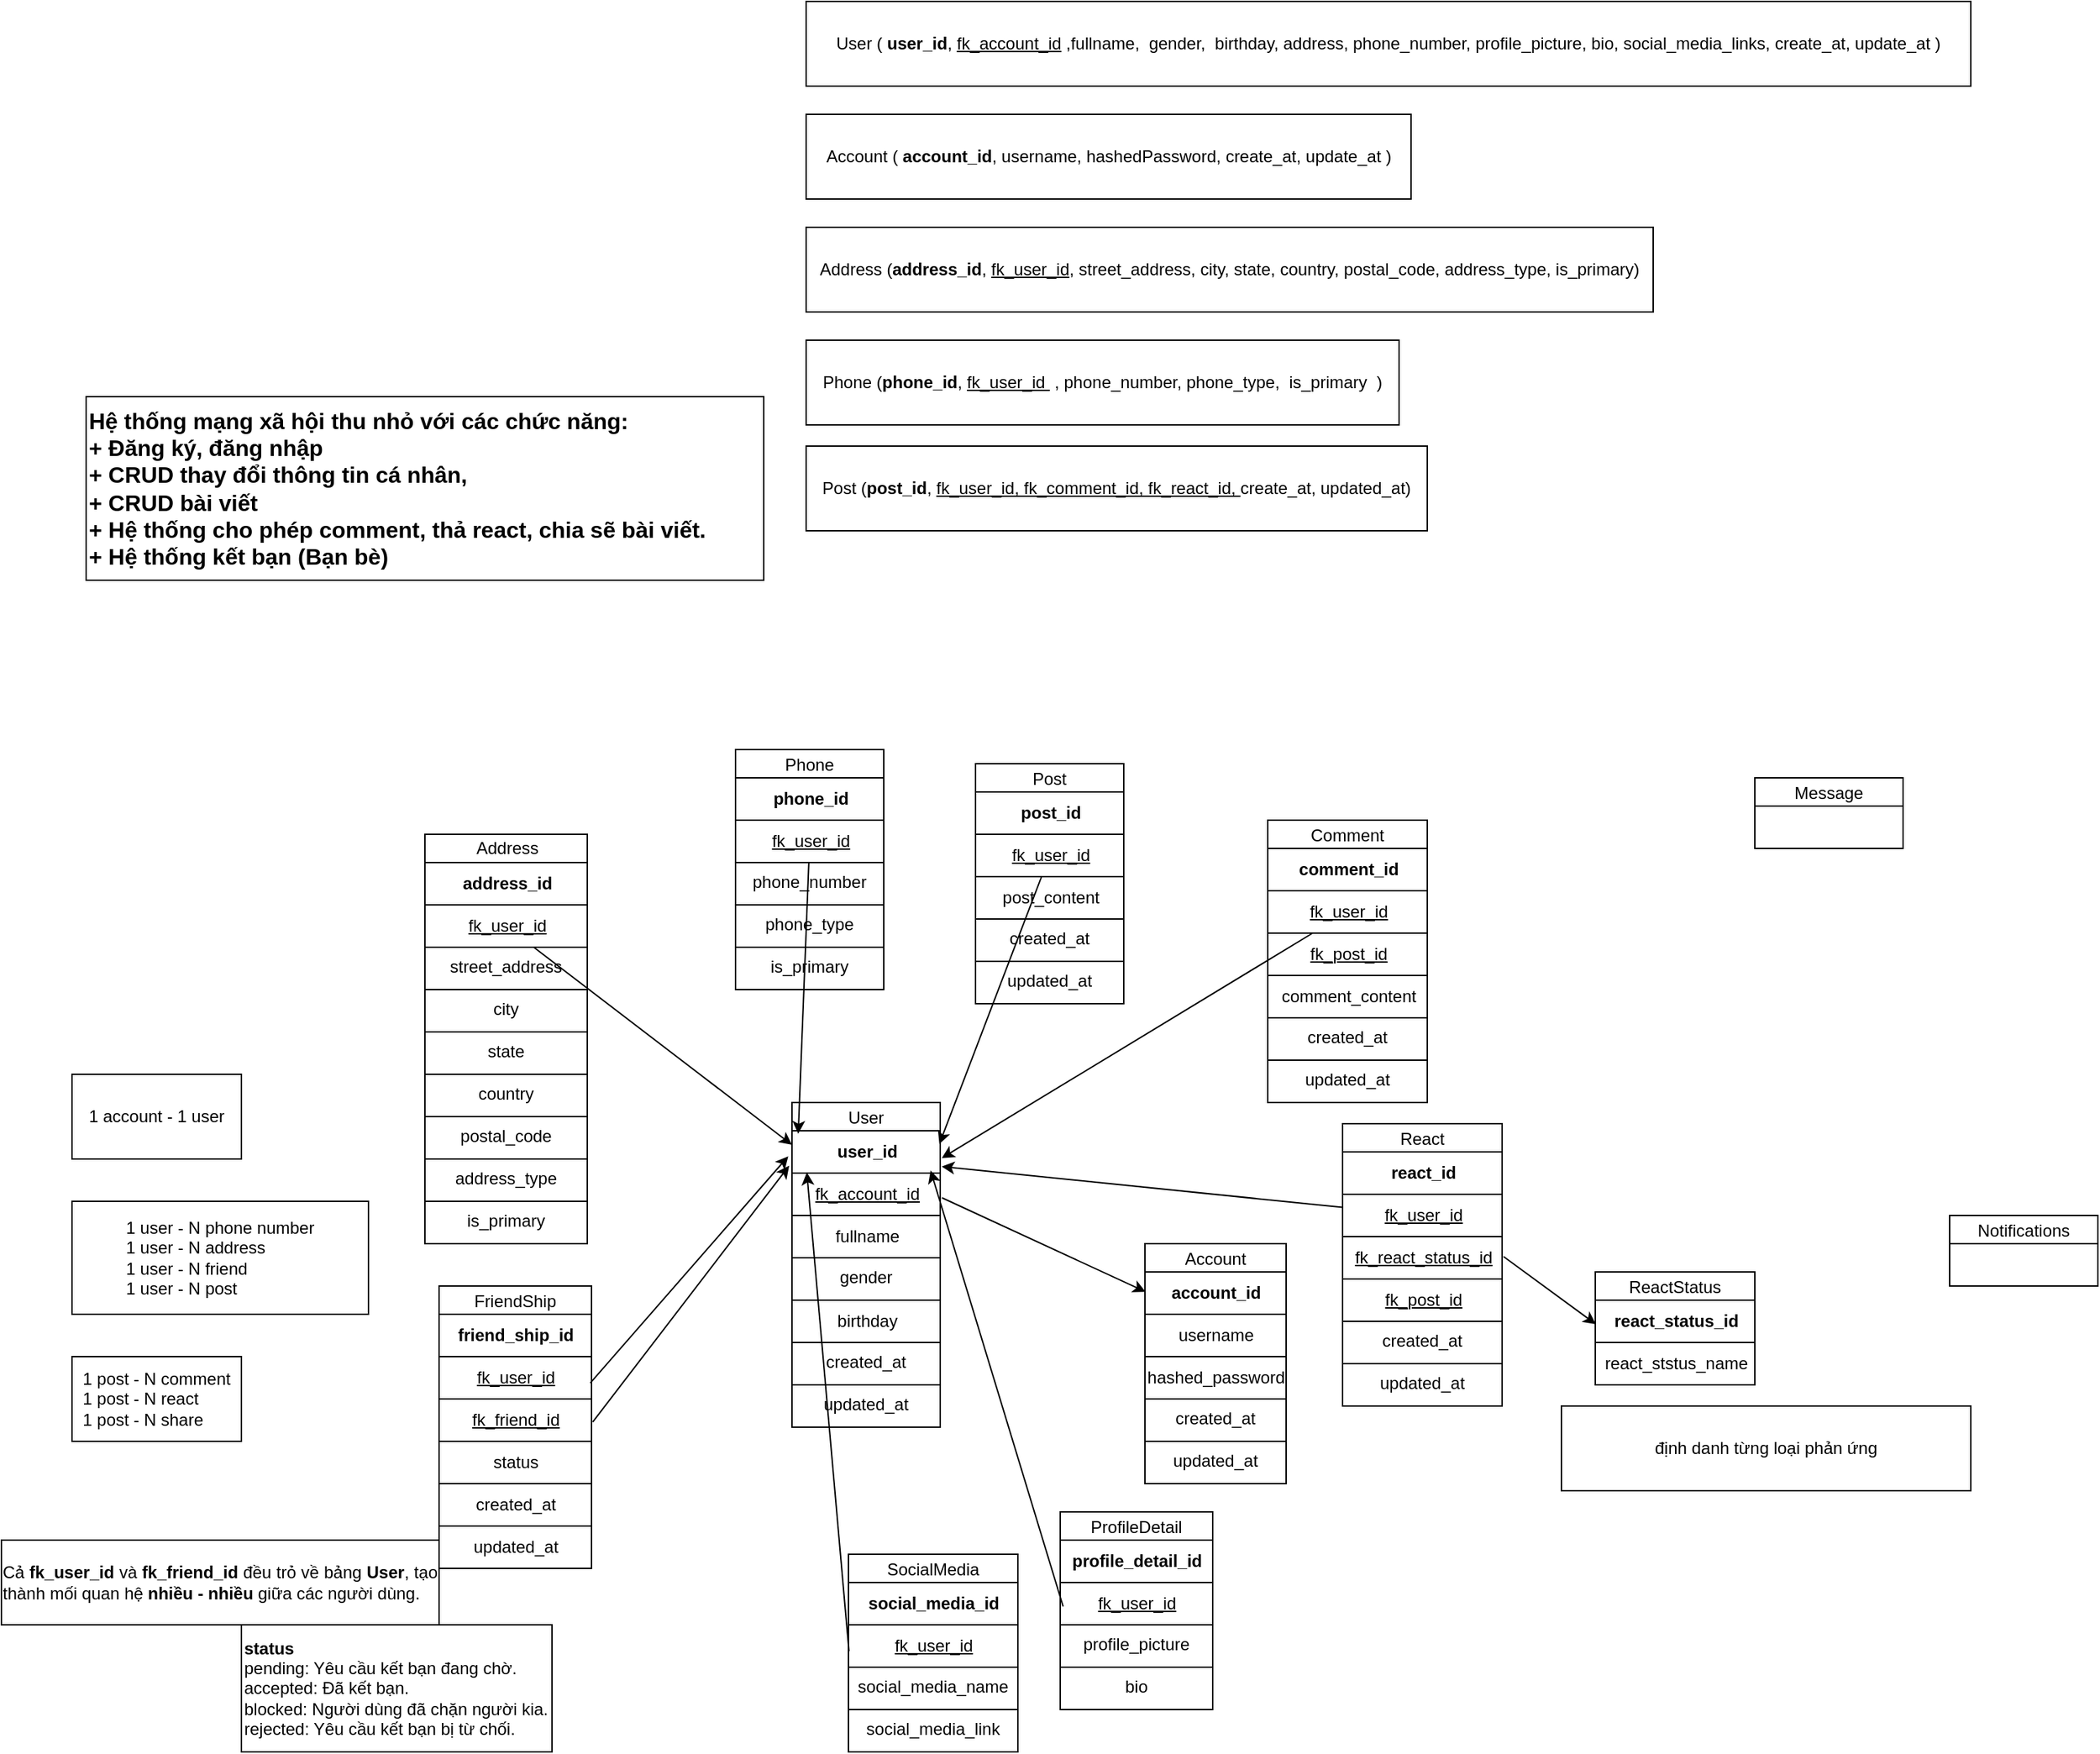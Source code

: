 <mxfile version="24.7.8">
  <diagram name="Page-1" id="yifPhLWBAPtRgm-AeL5V">
    <mxGraphModel dx="2428" dy="1886" grid="1" gridSize="10" guides="1" tooltips="1" connect="1" arrows="1" fold="1" page="1" pageScale="1" pageWidth="850" pageHeight="1100" math="0" shadow="0">
      <root>
        <mxCell id="0" />
        <mxCell id="1" parent="0" />
        <mxCell id="VqA5leZGs7lyy3fMrS6U-2" value="User" style="swimlane;fontStyle=0;childLayout=stackLayout;horizontal=1;startSize=20;fillColor=#ffffff;horizontalStack=0;resizeParent=1;resizeParentMax=0;resizeLast=0;collapsible=0;marginBottom=0;swimlaneFillColor=#ffffff;strokeColor=default;" vertex="1" parent="1">
          <mxGeometry x="-290" y="-40" width="105" height="230" as="geometry" />
        </mxCell>
        <mxCell id="VqA5leZGs7lyy3fMrS6U-25" value="user_id" style="text;html=1;align=center;verticalAlign=middle;resizable=0;points=[];autosize=1;strokeColor=default;fillColor=none;dashed=1;fontStyle=1" vertex="1" parent="VqA5leZGs7lyy3fMrS6U-2">
          <mxGeometry y="20" width="105" height="30" as="geometry" />
        </mxCell>
        <mxCell id="VqA5leZGs7lyy3fMrS6U-26" value="fk_account_id" style="text;html=1;align=center;verticalAlign=middle;resizable=0;points=[];autosize=1;strokeColor=default;fillColor=none;fontStyle=4" vertex="1" parent="VqA5leZGs7lyy3fMrS6U-2">
          <mxGeometry y="50" width="105" height="30" as="geometry" />
        </mxCell>
        <mxCell id="VqA5leZGs7lyy3fMrS6U-13" value="fullname" style="text;html=1;align=center;verticalAlign=middle;resizable=0;points=[];autosize=1;strokeColor=default;fillColor=none;" vertex="1" parent="VqA5leZGs7lyy3fMrS6U-2">
          <mxGeometry y="80" width="105" height="30" as="geometry" />
        </mxCell>
        <mxCell id="VqA5leZGs7lyy3fMrS6U-27" value="gender" style="text;whiteSpace=wrap;html=1;align=center;strokeColor=default;" vertex="1" parent="VqA5leZGs7lyy3fMrS6U-2">
          <mxGeometry y="110" width="105" height="30" as="geometry" />
        </mxCell>
        <mxCell id="VqA5leZGs7lyy3fMrS6U-14" value="birthday" style="text;html=1;align=center;verticalAlign=middle;resizable=0;points=[];autosize=1;strokeColor=default;fillColor=none;" vertex="1" parent="VqA5leZGs7lyy3fMrS6U-2">
          <mxGeometry y="140" width="105" height="30" as="geometry" />
        </mxCell>
        <mxCell id="VqA5leZGs7lyy3fMrS6U-30" value="created_at" style="text;whiteSpace=wrap;html=1;align=center;strokeColor=default;" vertex="1" parent="VqA5leZGs7lyy3fMrS6U-2">
          <mxGeometry y="170" width="105" height="30" as="geometry" />
        </mxCell>
        <mxCell id="VqA5leZGs7lyy3fMrS6U-31" value="updated_at" style="text;whiteSpace=wrap;html=1;align=center;strokeColor=default;" vertex="1" parent="VqA5leZGs7lyy3fMrS6U-2">
          <mxGeometry y="200" width="105" height="30" as="geometry" />
        </mxCell>
        <mxCell id="VqA5leZGs7lyy3fMrS6U-3" value="Account" style="swimlane;fontStyle=0;childLayout=stackLayout;horizontal=1;startSize=20;fillColor=#ffffff;horizontalStack=0;resizeParent=1;resizeParentMax=0;resizeLast=0;collapsible=0;marginBottom=0;swimlaneFillColor=#ffffff;strokeColor=default;" vertex="1" parent="1">
          <mxGeometry x="-40" y="60" width="100" height="170" as="geometry" />
        </mxCell>
        <mxCell id="VqA5leZGs7lyy3fMrS6U-4" value="account_id" style="text;html=1;align=center;verticalAlign=middle;resizable=0;points=[];autosize=1;strokeColor=default;fillColor=none;fontStyle=1" vertex="1" parent="VqA5leZGs7lyy3fMrS6U-3">
          <mxGeometry y="20" width="100" height="30" as="geometry" />
        </mxCell>
        <mxCell id="VqA5leZGs7lyy3fMrS6U-6" value="username" style="text;html=1;align=center;verticalAlign=middle;resizable=0;points=[];autosize=1;strokeColor=default;fillColor=none;" vertex="1" parent="VqA5leZGs7lyy3fMrS6U-3">
          <mxGeometry y="50" width="100" height="30" as="geometry" />
        </mxCell>
        <mxCell id="VqA5leZGs7lyy3fMrS6U-8" value="hashed_password" style="text;html=1;align=center;verticalAlign=middle;resizable=0;points=[];autosize=1;strokeColor=default;fillColor=none;" vertex="1" parent="VqA5leZGs7lyy3fMrS6U-3">
          <mxGeometry y="80" width="100" height="30" as="geometry" />
        </mxCell>
        <mxCell id="VqA5leZGs7lyy3fMrS6U-34" value="created_at" style="text;whiteSpace=wrap;html=1;align=center;strokeColor=default;" vertex="1" parent="VqA5leZGs7lyy3fMrS6U-3">
          <mxGeometry y="110" width="100" height="30" as="geometry" />
        </mxCell>
        <mxCell id="VqA5leZGs7lyy3fMrS6U-35" value="updated_at" style="text;whiteSpace=wrap;html=1;align=center;strokeColor=default;" vertex="1" parent="VqA5leZGs7lyy3fMrS6U-3">
          <mxGeometry y="140" width="100" height="30" as="geometry" />
        </mxCell>
        <mxCell id="VqA5leZGs7lyy3fMrS6U-17" value="Phone" style="swimlane;fontStyle=0;childLayout=stackLayout;horizontal=1;startSize=20;fillColor=#ffffff;horizontalStack=0;resizeParent=1;resizeParentMax=0;resizeLast=0;collapsible=0;marginBottom=0;swimlaneFillColor=#ffffff;strokeColor=default;" vertex="1" parent="1">
          <mxGeometry x="-330" y="-290" width="105" height="170" as="geometry" />
        </mxCell>
        <mxCell id="VqA5leZGs7lyy3fMrS6U-18" value="phone_id" style="text;html=1;align=center;verticalAlign=middle;resizable=0;points=[];autosize=1;strokeColor=default;fillColor=none;fontStyle=1" vertex="1" parent="VqA5leZGs7lyy3fMrS6U-17">
          <mxGeometry y="20" width="105" height="30" as="geometry" />
        </mxCell>
        <mxCell id="VqA5leZGs7lyy3fMrS6U-19" value="fk_user_id" style="text;html=1;align=center;verticalAlign=middle;resizable=0;points=[];autosize=1;strokeColor=default;fillColor=none;fontStyle=4" vertex="1" parent="VqA5leZGs7lyy3fMrS6U-17">
          <mxGeometry y="50" width="105" height="30" as="geometry" />
        </mxCell>
        <mxCell id="VqA5leZGs7lyy3fMrS6U-44" value="phone_number" style="text;whiteSpace=wrap;html=1;align=center;strokeColor=default;" vertex="1" parent="VqA5leZGs7lyy3fMrS6U-17">
          <mxGeometry y="80" width="105" height="30" as="geometry" />
        </mxCell>
        <mxCell id="VqA5leZGs7lyy3fMrS6U-45" value="phone_type" style="text;whiteSpace=wrap;html=1;align=center;strokeColor=default;" vertex="1" parent="VqA5leZGs7lyy3fMrS6U-17">
          <mxGeometry y="110" width="105" height="30" as="geometry" />
        </mxCell>
        <mxCell id="VqA5leZGs7lyy3fMrS6U-46" value="is_primary" style="text;whiteSpace=wrap;html=1;align=center;strokeColor=default;" vertex="1" parent="VqA5leZGs7lyy3fMrS6U-17">
          <mxGeometry y="140" width="105" height="30" as="geometry" />
        </mxCell>
        <mxCell id="VqA5leZGs7lyy3fMrS6U-21" value="Address" style="swimlane;fontStyle=0;childLayout=stackLayout;horizontal=1;startSize=20;fillColor=#ffffff;horizontalStack=0;resizeParent=1;resizeParentMax=0;resizeLast=0;collapsible=0;marginBottom=0;swimlaneFillColor=#ffffff;strokeColor=default;labelBackgroundColor=none;labelBorderColor=none;html=1;gradientColor=none;" vertex="1" parent="1">
          <mxGeometry x="-550" y="-230" width="115" height="290" as="geometry" />
        </mxCell>
        <mxCell id="VqA5leZGs7lyy3fMrS6U-37" value="address_id" style="text;html=1;align=center;verticalAlign=middle;resizable=0;points=[];autosize=1;strokeColor=default;fillColor=none;fontStyle=1" vertex="1" parent="VqA5leZGs7lyy3fMrS6U-21">
          <mxGeometry y="20" width="115" height="30" as="geometry" />
        </mxCell>
        <mxCell id="VqA5leZGs7lyy3fMrS6U-39" value="fk_user_id" style="text;html=1;align=center;verticalAlign=middle;resizable=0;points=[];autosize=1;strokeColor=default;fillColor=none;fontStyle=4" vertex="1" parent="VqA5leZGs7lyy3fMrS6U-21">
          <mxGeometry y="50" width="115" height="30" as="geometry" />
        </mxCell>
        <mxCell id="VqA5leZGs7lyy3fMrS6U-47" value="street_address" style="text;whiteSpace=wrap;html=1;align=center;strokeColor=default;" vertex="1" parent="VqA5leZGs7lyy3fMrS6U-21">
          <mxGeometry y="80" width="115" height="30" as="geometry" />
        </mxCell>
        <mxCell id="VqA5leZGs7lyy3fMrS6U-48" value="city" style="text;whiteSpace=wrap;html=1;align=center;strokeColor=default;" vertex="1" parent="VqA5leZGs7lyy3fMrS6U-21">
          <mxGeometry y="110" width="115" height="30" as="geometry" />
        </mxCell>
        <mxCell id="VqA5leZGs7lyy3fMrS6U-49" value="state" style="text;whiteSpace=wrap;html=1;align=center;strokeColor=default;" vertex="1" parent="VqA5leZGs7lyy3fMrS6U-21">
          <mxGeometry y="140" width="115" height="30" as="geometry" />
        </mxCell>
        <mxCell id="VqA5leZGs7lyy3fMrS6U-51" value="country" style="text;whiteSpace=wrap;html=1;align=center;strokeColor=default;" vertex="1" parent="VqA5leZGs7lyy3fMrS6U-21">
          <mxGeometry y="170" width="115" height="30" as="geometry" />
        </mxCell>
        <mxCell id="VqA5leZGs7lyy3fMrS6U-50" value="postal_code" style="text;whiteSpace=wrap;html=1;align=center;strokeColor=default;" vertex="1" parent="VqA5leZGs7lyy3fMrS6U-21">
          <mxGeometry y="200" width="115" height="30" as="geometry" />
        </mxCell>
        <mxCell id="VqA5leZGs7lyy3fMrS6U-52" value="address_type" style="text;whiteSpace=wrap;html=1;align=center;strokeColor=default;" vertex="1" parent="VqA5leZGs7lyy3fMrS6U-21">
          <mxGeometry y="230" width="115" height="30" as="geometry" />
        </mxCell>
        <mxCell id="VqA5leZGs7lyy3fMrS6U-53" value="is_primary" style="text;whiteSpace=wrap;html=1;align=center;strokeColor=default;" vertex="1" parent="VqA5leZGs7lyy3fMrS6U-21">
          <mxGeometry y="260" width="115" height="30" as="geometry" />
        </mxCell>
        <mxCell id="VqA5leZGs7lyy3fMrS6U-33" style="rounded=0;orthogonalLoop=1;jettySize=auto;html=1;strokeColor=default;exitX=1.012;exitY=0.583;exitDx=0;exitDy=0;exitPerimeter=0;entryX=0.005;entryY=0.47;entryDx=0;entryDy=0;entryPerimeter=0;" edge="1" parent="1" source="VqA5leZGs7lyy3fMrS6U-26" target="VqA5leZGs7lyy3fMrS6U-4">
          <mxGeometry relative="1" as="geometry" />
        </mxCell>
        <mxCell id="VqA5leZGs7lyy3fMrS6U-43" style="rounded=0;orthogonalLoop=1;jettySize=auto;html=1;strokeColor=default;entryX=0.042;entryY=0.07;entryDx=0;entryDy=0;entryPerimeter=0;" edge="1" parent="1" source="VqA5leZGs7lyy3fMrS6U-19" target="VqA5leZGs7lyy3fMrS6U-25">
          <mxGeometry relative="1" as="geometry" />
        </mxCell>
        <mxCell id="VqA5leZGs7lyy3fMrS6U-54" style="rounded=0;orthogonalLoop=1;jettySize=auto;html=1;strokeColor=default;entryX=0;entryY=0.333;entryDx=0;entryDy=0;entryPerimeter=0;" edge="1" parent="1" source="VqA5leZGs7lyy3fMrS6U-39" target="VqA5leZGs7lyy3fMrS6U-25">
          <mxGeometry relative="1" as="geometry" />
        </mxCell>
        <mxCell id="VqA5leZGs7lyy3fMrS6U-56" value="Post" style="swimlane;fontStyle=0;childLayout=stackLayout;horizontal=1;startSize=20;fillColor=#ffffff;horizontalStack=0;resizeParent=1;resizeParentMax=0;resizeLast=0;collapsible=0;marginBottom=0;swimlaneFillColor=#ffffff;strokeColor=default;" vertex="1" parent="1">
          <mxGeometry x="-160" y="-280" width="105" height="170" as="geometry" />
        </mxCell>
        <mxCell id="VqA5leZGs7lyy3fMrS6U-57" value="post_id" style="text;html=1;align=center;verticalAlign=middle;resizable=0;points=[];autosize=1;strokeColor=default;fillColor=none;fontStyle=1" vertex="1" parent="VqA5leZGs7lyy3fMrS6U-56">
          <mxGeometry y="20" width="105" height="30" as="geometry" />
        </mxCell>
        <mxCell id="VqA5leZGs7lyy3fMrS6U-58" value="fk_user_id" style="text;html=1;align=center;verticalAlign=middle;resizable=0;points=[];autosize=1;strokeColor=default;fillColor=none;fontStyle=4" vertex="1" parent="VqA5leZGs7lyy3fMrS6U-56">
          <mxGeometry y="50" width="105" height="30" as="geometry" />
        </mxCell>
        <mxCell id="VqA5leZGs7lyy3fMrS6U-157" value="post_content" style="text;html=1;align=center;verticalAlign=middle;resizable=0;points=[];autosize=1;strokeColor=default;fillColor=none;" vertex="1" parent="VqA5leZGs7lyy3fMrS6U-56">
          <mxGeometry y="80" width="105" height="30" as="geometry" />
        </mxCell>
        <mxCell id="VqA5leZGs7lyy3fMrS6U-88" value="created_at" style="text;whiteSpace=wrap;html=1;align=center;strokeColor=default;" vertex="1" parent="VqA5leZGs7lyy3fMrS6U-56">
          <mxGeometry y="110" width="105" height="30" as="geometry" />
        </mxCell>
        <mxCell id="VqA5leZGs7lyy3fMrS6U-89" value="updated_at" style="text;whiteSpace=wrap;html=1;align=center;strokeColor=default;" vertex="1" parent="VqA5leZGs7lyy3fMrS6U-56">
          <mxGeometry y="140" width="105" height="30" as="geometry" />
        </mxCell>
        <mxCell id="VqA5leZGs7lyy3fMrS6U-64" value="Comment" style="swimlane;fontStyle=0;childLayout=stackLayout;horizontal=1;startSize=20;fillColor=#ffffff;horizontalStack=0;resizeParent=1;resizeParentMax=0;resizeLast=0;collapsible=0;marginBottom=0;swimlaneFillColor=#ffffff;strokeColor=default;" vertex="1" parent="1">
          <mxGeometry x="47" y="-240" width="113" height="200" as="geometry" />
        </mxCell>
        <mxCell id="VqA5leZGs7lyy3fMrS6U-65" value="comment_id" style="text;html=1;align=center;verticalAlign=middle;resizable=0;points=[];autosize=1;strokeColor=default;fillColor=none;fontStyle=1" vertex="1" parent="VqA5leZGs7lyy3fMrS6U-64">
          <mxGeometry y="20" width="113" height="30" as="geometry" />
        </mxCell>
        <mxCell id="VqA5leZGs7lyy3fMrS6U-66" value="fk_user_id" style="text;html=1;align=center;verticalAlign=middle;resizable=0;points=[];autosize=1;strokeColor=default;fillColor=none;fontStyle=4" vertex="1" parent="VqA5leZGs7lyy3fMrS6U-64">
          <mxGeometry y="50" width="113" height="30" as="geometry" />
        </mxCell>
        <mxCell id="VqA5leZGs7lyy3fMrS6U-160" value="fk_post_id" style="text;html=1;align=center;verticalAlign=middle;resizable=0;points=[];autosize=1;strokeColor=default;fillColor=none;fontStyle=4" vertex="1" parent="VqA5leZGs7lyy3fMrS6U-64">
          <mxGeometry y="80" width="113" height="30" as="geometry" />
        </mxCell>
        <mxCell id="VqA5leZGs7lyy3fMrS6U-106" value="comment_content" style="text;html=1;align=center;verticalAlign=middle;resizable=0;points=[];autosize=1;strokeColor=default;fillColor=none;" vertex="1" parent="VqA5leZGs7lyy3fMrS6U-64">
          <mxGeometry y="110" width="113" height="30" as="geometry" />
        </mxCell>
        <mxCell id="VqA5leZGs7lyy3fMrS6U-110" value="created_at" style="text;whiteSpace=wrap;html=1;align=center;strokeColor=default;" vertex="1" parent="VqA5leZGs7lyy3fMrS6U-64">
          <mxGeometry y="140" width="113" height="30" as="geometry" />
        </mxCell>
        <mxCell id="VqA5leZGs7lyy3fMrS6U-111" value="updated_at" style="text;whiteSpace=wrap;html=1;align=center;strokeColor=default;" vertex="1" parent="VqA5leZGs7lyy3fMrS6U-64">
          <mxGeometry y="170" width="113" height="30" as="geometry" />
        </mxCell>
        <mxCell id="VqA5leZGs7lyy3fMrS6U-70" value="FriendShip" style="swimlane;fontStyle=0;childLayout=stackLayout;horizontal=1;startSize=20;fillColor=#ffffff;horizontalStack=0;resizeParent=1;resizeParentMax=0;resizeLast=0;collapsible=0;marginBottom=0;swimlaneFillColor=#ffffff;strokeColor=default;" vertex="1" parent="1">
          <mxGeometry x="-540" y="90" width="108" height="200" as="geometry" />
        </mxCell>
        <mxCell id="VqA5leZGs7lyy3fMrS6U-120" value="&lt;b&gt;friend_ship_id&lt;/b&gt;" style="text;html=1;align=center;verticalAlign=middle;resizable=0;points=[];autosize=1;strokeColor=default;fillColor=none;" vertex="1" parent="VqA5leZGs7lyy3fMrS6U-70">
          <mxGeometry y="20" width="108" height="30" as="geometry" />
        </mxCell>
        <mxCell id="VqA5leZGs7lyy3fMrS6U-121" value="&lt;u&gt;fk_user_id&lt;/u&gt;" style="text;html=1;align=center;verticalAlign=middle;resizable=0;points=[];autosize=1;strokeColor=default;fillColor=none;" vertex="1" parent="VqA5leZGs7lyy3fMrS6U-70">
          <mxGeometry y="50" width="108" height="30" as="geometry" />
        </mxCell>
        <mxCell id="VqA5leZGs7lyy3fMrS6U-122" value="fk_friend_id" style="text;html=1;align=center;verticalAlign=middle;resizable=0;points=[];autosize=1;strokeColor=default;fillColor=none;fontStyle=4" vertex="1" parent="VqA5leZGs7lyy3fMrS6U-70">
          <mxGeometry y="80" width="108" height="30" as="geometry" />
        </mxCell>
        <mxCell id="VqA5leZGs7lyy3fMrS6U-123" value="status" style="text;html=1;align=center;verticalAlign=middle;resizable=0;points=[];autosize=1;strokeColor=default;fillColor=none;" vertex="1" parent="VqA5leZGs7lyy3fMrS6U-70">
          <mxGeometry y="110" width="108" height="30" as="geometry" />
        </mxCell>
        <mxCell id="VqA5leZGs7lyy3fMrS6U-124" value="created_at" style="text;html=1;align=center;verticalAlign=middle;resizable=0;points=[];autosize=1;strokeColor=default;fillColor=none;" vertex="1" parent="VqA5leZGs7lyy3fMrS6U-70">
          <mxGeometry y="140" width="108" height="30" as="geometry" />
        </mxCell>
        <mxCell id="VqA5leZGs7lyy3fMrS6U-125" value="updated_at" style="text;html=1;align=center;verticalAlign=middle;resizable=0;points=[];autosize=1;strokeColor=default;fillColor=none;" vertex="1" parent="VqA5leZGs7lyy3fMrS6U-70">
          <mxGeometry y="170" width="108" height="30" as="geometry" />
        </mxCell>
        <mxCell id="VqA5leZGs7lyy3fMrS6U-76" value="Message" style="swimlane;fontStyle=0;childLayout=stackLayout;horizontal=1;startSize=20;fillColor=#ffffff;horizontalStack=0;resizeParent=1;resizeParentMax=0;resizeLast=0;collapsible=0;marginBottom=0;swimlaneFillColor=#ffffff;strokeColor=default;" vertex="1" parent="1">
          <mxGeometry x="392" y="-270" width="105" height="50" as="geometry" />
        </mxCell>
        <mxCell id="VqA5leZGs7lyy3fMrS6U-82" value="Notifications" style="swimlane;fontStyle=0;childLayout=stackLayout;horizontal=1;startSize=20;fillColor=#ffffff;horizontalStack=0;resizeParent=1;resizeParentMax=0;resizeLast=0;collapsible=0;marginBottom=0;swimlaneFillColor=#ffffff;strokeColor=default;" vertex="1" parent="1">
          <mxGeometry x="530" y="40" width="105" height="50" as="geometry" />
        </mxCell>
        <mxCell id="VqA5leZGs7lyy3fMrS6U-91" value="React" style="swimlane;fontStyle=0;childLayout=stackLayout;horizontal=1;startSize=20;fillColor=#ffffff;horizontalStack=0;resizeParent=1;resizeParentMax=0;resizeLast=0;collapsible=0;marginBottom=0;swimlaneFillColor=#ffffff;strokeColor=default;" vertex="1" parent="1">
          <mxGeometry x="100" y="-25" width="113" height="200" as="geometry" />
        </mxCell>
        <mxCell id="VqA5leZGs7lyy3fMrS6U-96" value="react_id" style="text;html=1;align=center;verticalAlign=middle;resizable=0;points=[];autosize=1;strokeColor=default;fillColor=none;fontStyle=1" vertex="1" parent="VqA5leZGs7lyy3fMrS6U-91">
          <mxGeometry y="20" width="113" height="30" as="geometry" />
        </mxCell>
        <mxCell id="VqA5leZGs7lyy3fMrS6U-101" value="fk_user_id" style="text;html=1;align=center;verticalAlign=middle;resizable=0;points=[];autosize=1;strokeColor=default;fillColor=none;fontStyle=4" vertex="1" parent="VqA5leZGs7lyy3fMrS6U-91">
          <mxGeometry y="50" width="113" height="30" as="geometry" />
        </mxCell>
        <mxCell id="VqA5leZGs7lyy3fMrS6U-95" value="fk_react_status_id" style="text;html=1;align=center;verticalAlign=middle;resizable=0;points=[];autosize=1;strokeColor=default;fillColor=none;fontStyle=4" vertex="1" parent="VqA5leZGs7lyy3fMrS6U-91">
          <mxGeometry y="80" width="113" height="30" as="geometry" />
        </mxCell>
        <mxCell id="VqA5leZGs7lyy3fMrS6U-161" value="fk_post_id" style="text;html=1;align=center;verticalAlign=middle;resizable=0;points=[];autosize=1;strokeColor=default;fillColor=none;fontStyle=4" vertex="1" parent="VqA5leZGs7lyy3fMrS6U-91">
          <mxGeometry y="110" width="113" height="30" as="geometry" />
        </mxCell>
        <mxCell id="VqA5leZGs7lyy3fMrS6U-112" value="created_at" style="text;whiteSpace=wrap;html=1;align=center;strokeColor=default;" vertex="1" parent="VqA5leZGs7lyy3fMrS6U-91">
          <mxGeometry y="140" width="113" height="30" as="geometry" />
        </mxCell>
        <mxCell id="VqA5leZGs7lyy3fMrS6U-113" value="updated_at" style="text;whiteSpace=wrap;html=1;align=center;strokeColor=default;" vertex="1" parent="VqA5leZGs7lyy3fMrS6U-91">
          <mxGeometry y="170" width="113" height="30" as="geometry" />
        </mxCell>
        <mxCell id="VqA5leZGs7lyy3fMrS6U-92" value="ReactStatus" style="swimlane;fontStyle=0;childLayout=stackLayout;horizontal=1;startSize=20;fillColor=#ffffff;horizontalStack=0;resizeParent=1;resizeParentMax=0;resizeLast=0;collapsible=0;marginBottom=0;swimlaneFillColor=#ffffff;strokeColor=default;" vertex="1" parent="1">
          <mxGeometry x="279" y="80" width="113" height="80" as="geometry" />
        </mxCell>
        <mxCell id="VqA5leZGs7lyy3fMrS6U-93" value="react_status_id" style="text;html=1;align=center;verticalAlign=middle;resizable=0;points=[];autosize=1;strokeColor=default;fillColor=none;fontStyle=1" vertex="1" parent="VqA5leZGs7lyy3fMrS6U-92">
          <mxGeometry y="20" width="113" height="30" as="geometry" />
        </mxCell>
        <mxCell id="VqA5leZGs7lyy3fMrS6U-98" value="react_ststus_name" style="text;html=1;align=center;verticalAlign=middle;resizable=0;points=[];autosize=1;strokeColor=default;fillColor=none;" vertex="1" parent="VqA5leZGs7lyy3fMrS6U-92">
          <mxGeometry y="50" width="113" height="30" as="geometry" />
        </mxCell>
        <mxCell id="VqA5leZGs7lyy3fMrS6U-102" style="rounded=0;orthogonalLoop=1;jettySize=auto;html=1;strokeColor=default;entryX=1.01;entryY=0.847;entryDx=0;entryDy=0;entryPerimeter=0;" edge="1" parent="1" source="VqA5leZGs7lyy3fMrS6U-101" target="VqA5leZGs7lyy3fMrS6U-25">
          <mxGeometry relative="1" as="geometry" />
        </mxCell>
        <mxCell id="VqA5leZGs7lyy3fMrS6U-108" style="rounded=0;orthogonalLoop=1;jettySize=auto;html=1;strokeColor=default;entryX=1.01;entryY=0.647;entryDx=0;entryDy=0;entryPerimeter=0;" edge="1" parent="1" source="VqA5leZGs7lyy3fMrS6U-66" target="VqA5leZGs7lyy3fMrS6U-25">
          <mxGeometry relative="1" as="geometry" />
        </mxCell>
        <mxCell id="VqA5leZGs7lyy3fMrS6U-119" value="ProfileDetail" style="swimlane;fontStyle=0;childLayout=stackLayout;horizontal=1;startSize=20;fillColor=#ffffff;horizontalStack=0;resizeParent=1;resizeParentMax=0;resizeLast=0;collapsible=0;marginBottom=0;swimlaneFillColor=#ffffff;strokeColor=default;" vertex="1" parent="1">
          <mxGeometry x="-100" y="250" width="108" height="140" as="geometry" />
        </mxCell>
        <mxCell id="VqA5leZGs7lyy3fMrS6U-164" value="profile_detail_id" style="text;html=1;align=center;verticalAlign=middle;resizable=0;points=[];autosize=1;strokeColor=default;fillColor=none;fontStyle=1" vertex="1" parent="VqA5leZGs7lyy3fMrS6U-119">
          <mxGeometry y="20" width="108" height="30" as="geometry" />
        </mxCell>
        <mxCell id="VqA5leZGs7lyy3fMrS6U-165" value="fk_user_id" style="text;html=1;align=center;verticalAlign=middle;resizable=0;points=[];autosize=1;strokeColor=default;fillColor=none;fontStyle=4" vertex="1" parent="VqA5leZGs7lyy3fMrS6U-119">
          <mxGeometry y="50" width="108" height="30" as="geometry" />
        </mxCell>
        <mxCell id="VqA5leZGs7lyy3fMrS6U-28" value="profile_picture" style="text;whiteSpace=wrap;html=1;align=center;strokeColor=default;" vertex="1" parent="VqA5leZGs7lyy3fMrS6U-119">
          <mxGeometry y="80" width="108" height="30" as="geometry" />
        </mxCell>
        <mxCell id="VqA5leZGs7lyy3fMrS6U-29" value="bio" style="text;whiteSpace=wrap;html=1;align=center;strokeColor=default;" vertex="1" parent="VqA5leZGs7lyy3fMrS6U-119">
          <mxGeometry y="110" width="108" height="30" as="geometry" />
        </mxCell>
        <mxCell id="VqA5leZGs7lyy3fMrS6U-126" value="&lt;b&gt;status&lt;/b&gt;&lt;br&gt;&lt;div&gt;pending: Yêu cầu kết bạn đang chờ.&lt;/div&gt;&lt;div&gt;accepted: Đã kết bạn.&lt;/div&gt;&lt;div&gt;blocked: Người dùng đã chặn người kia.&lt;/div&gt;&lt;div&gt;rejected: Yêu cầu kết bạn bị từ chối.&lt;/div&gt;" style="whiteSpace=wrap;html=1;align=left;strokeColor=default;" vertex="1" parent="1">
          <mxGeometry x="-680" y="330" width="220" height="90" as="geometry" />
        </mxCell>
        <mxCell id="VqA5leZGs7lyy3fMrS6U-127" value="&lt;div style=&quot;text-align: justify;&quot;&gt;&lt;b style=&quot;background-color: initial;&quot;&gt;&lt;font style=&quot;font-size: 16px;&quot;&gt;Hệ thống mạng xã hội thu nhỏ với các chức năng:&amp;nbsp;&lt;/font&gt;&lt;/b&gt;&lt;/div&gt;&lt;div style=&quot;text-align: justify;&quot;&gt;&lt;b style=&quot;background-color: initial;&quot;&gt;&lt;font style=&quot;font-size: 16px;&quot;&gt;+ Đăng ký, đăng nhập&lt;/font&gt;&lt;/b&gt;&lt;/div&gt;&lt;div style=&quot;text-align: justify;&quot;&gt;&lt;b style=&quot;background-color: initial;&quot;&gt;&lt;font style=&quot;font-size: 16px;&quot;&gt;+ CRUD thay đổi thông tin cá nhân,&amp;nbsp;&lt;/font&gt;&lt;/b&gt;&lt;/div&gt;&lt;div style=&quot;text-align: justify;&quot;&gt;&lt;b style=&quot;background-color: initial;&quot;&gt;&lt;font style=&quot;font-size: 16px;&quot;&gt;+ CRUD bài viết&lt;/font&gt;&lt;/b&gt;&lt;/div&gt;&lt;div style=&quot;text-align: justify;&quot;&gt;&lt;b style=&quot;background-color: initial;&quot;&gt;&lt;font style=&quot;font-size: 16px;&quot;&gt;+ Hệ thống cho phép comment, thả react, chia sẽ bài viết.&lt;/font&gt;&lt;/b&gt;&lt;/div&gt;&lt;div style=&quot;text-align: justify;&quot;&gt;&lt;b style=&quot;background-color: initial;&quot;&gt;&lt;font style=&quot;font-size: 16px;&quot;&gt;+ Hệ thống kết bạn (Bạn bè)&lt;/font&gt;&lt;/b&gt;&lt;/div&gt;" style="whiteSpace=wrap;html=1;align=left;strokeColor=default;" vertex="1" parent="1">
          <mxGeometry x="-790" y="-540" width="480" height="130" as="geometry" />
        </mxCell>
        <mxCell id="VqA5leZGs7lyy3fMrS6U-128" value="1 account - 1 user" style="whiteSpace=wrap;html=1;strokeColor=default;" vertex="1" parent="1">
          <mxGeometry x="-800" y="-60" width="120" height="60" as="geometry" />
        </mxCell>
        <mxCell id="VqA5leZGs7lyy3fMrS6U-129" value="&lt;div style=&quot;text-align: justify;&quot;&gt;&lt;span style=&quot;background-color: initial;&quot;&gt;1 user - N phone number&lt;/span&gt;&lt;/div&gt;&lt;div style=&quot;text-align: justify;&quot;&gt;&lt;span style=&quot;background-color: initial;&quot;&gt;1 user - N address&lt;/span&gt;&lt;/div&gt;&lt;div style=&quot;text-align: justify;&quot;&gt;&lt;span style=&quot;background-color: initial;&quot;&gt;1 user - N friend&lt;/span&gt;&lt;/div&gt;&lt;div style=&quot;text-align: justify;&quot;&gt;&lt;span style=&quot;background-color: initial;&quot;&gt;1 user - N post&lt;/span&gt;&lt;/div&gt;" style="whiteSpace=wrap;html=1;strokeColor=default;" vertex="1" parent="1">
          <mxGeometry x="-800" y="30" width="210" height="80" as="geometry" />
        </mxCell>
        <mxCell id="VqA5leZGs7lyy3fMrS6U-134" value="&lt;div style=&quot;text-align: justify;&quot;&gt;&lt;span style=&quot;background-color: initial;&quot;&gt;1 post - N comment&lt;/span&gt;&lt;/div&gt;&lt;div style=&quot;text-align: justify;&quot;&gt;1 post - N react&lt;/div&gt;&lt;div style=&quot;text-align: justify;&quot;&gt;1 post - N share&lt;/div&gt;" style="whiteSpace=wrap;html=1;strokeColor=default;" vertex="1" parent="1">
          <mxGeometry x="-800" y="140" width="120" height="60" as="geometry" />
        </mxCell>
        <mxCell id="VqA5leZGs7lyy3fMrS6U-135" value="Account ( &lt;b style=&quot;&quot;&gt;account_id&lt;/b&gt;, username, hashedPassword, create_at, update_at )" style="whiteSpace=wrap;html=1;align=center;strokeColor=default;" vertex="1" parent="1">
          <mxGeometry x="-280" y="-740" width="428.5" height="60" as="geometry" />
        </mxCell>
        <mxCell id="VqA5leZGs7lyy3fMrS6U-136" value="User ( &lt;b style=&quot;&quot;&gt;user_id&lt;/b&gt;, &lt;u&gt;fk_account_id&lt;/u&gt; ,fullname,&amp;nbsp; gender,&amp;nbsp; birthday, address, phone_number, profile_picture, bio, social_media_links, create_at, update_at&amp;nbsp;)" style="whiteSpace=wrap;html=1;align=center;strokeColor=default;" vertex="1" parent="1">
          <mxGeometry x="-280" y="-820" width="825" height="60" as="geometry" />
        </mxCell>
        <mxCell id="VqA5leZGs7lyy3fMrS6U-140" value="Phone (&lt;b style=&quot;&quot;&gt;phone_id&lt;/b&gt;, &lt;u&gt;fk_user_id&amp;nbsp;&lt;/u&gt;&amp;nbsp;, phone_number, phone_type,&amp;nbsp; is_primary&amp;nbsp; )" style="whiteSpace=wrap;html=1;align=center;strokeColor=default;" vertex="1" parent="1">
          <mxGeometry x="-280" y="-580" width="420" height="60" as="geometry" />
        </mxCell>
        <mxCell id="VqA5leZGs7lyy3fMrS6U-142" value="&lt;div style=&quot;&quot;&gt;&lt;span style=&quot;background-color: initial;&quot;&gt;Address (&lt;/span&gt;&lt;b style=&quot;background-color: initial;&quot;&gt;address_id&lt;/b&gt;&lt;span style=&quot;background-color: initial;&quot;&gt;, &lt;/span&gt;&lt;u style=&quot;background-color: initial;&quot;&gt;fk_user_id&lt;/u&gt;&lt;span style=&quot;background-color: initial;&quot;&gt;, street_address, city, state, country, postal_code, address_type, is_primary)&lt;/span&gt;&lt;/div&gt;" style="whiteSpace=wrap;html=1;align=center;strokeColor=default;" vertex="1" parent="1">
          <mxGeometry x="-280" y="-660" width="600" height="60" as="geometry" />
        </mxCell>
        <mxCell id="VqA5leZGs7lyy3fMrS6U-143" value="Post (&lt;b&gt;post_id&lt;/b&gt;, &lt;u&gt;fk_user_id, fk_comment_id, fk_react_id, &lt;/u&gt;create_at, updated_at)" style="whiteSpace=wrap;html=1;strokeColor=default;" vertex="1" parent="1">
          <mxGeometry x="-280" y="-505" width="440" height="60" as="geometry" />
        </mxCell>
        <mxCell id="VqA5leZGs7lyy3fMrS6U-153" value="&lt;div style=&quot;text-align: justify;&quot;&gt;&lt;span style=&quot;background-color: initial;&quot;&gt;Cả &lt;/span&gt;&lt;strong style=&quot;background-color: initial;&quot;&gt;fk_user_id&lt;/strong&gt;&lt;span style=&quot;background-color: initial;&quot;&gt; và &lt;/span&gt;&lt;strong style=&quot;background-color: initial;&quot;&gt;fk_friend_id&lt;/strong&gt;&lt;span style=&quot;background-color: initial;&quot;&gt; đều trỏ về bảng &lt;/span&gt;&lt;strong style=&quot;background-color: initial;&quot;&gt;User&lt;/strong&gt;&lt;span style=&quot;background-color: initial;&quot;&gt;, tạo thành mối quan hệ &lt;/span&gt;&lt;strong style=&quot;background-color: initial;&quot;&gt;nhiều - nhiều&lt;/strong&gt;&lt;span style=&quot;background-color: initial;&quot;&gt; giữa các người dùng.&lt;/span&gt;&lt;/div&gt;" style="whiteSpace=wrap;html=1;strokeColor=default;" vertex="1" parent="1">
          <mxGeometry x="-850" y="270" width="310" height="60" as="geometry" />
        </mxCell>
        <mxCell id="VqA5leZGs7lyy3fMrS6U-154" style="rounded=0;orthogonalLoop=1;jettySize=auto;html=1;entryX=-0.019;entryY=0.827;entryDx=0;entryDy=0;entryPerimeter=0;strokeColor=default;exitX=1.008;exitY=0.543;exitDx=0;exitDy=0;exitPerimeter=0;" edge="1" parent="1" source="VqA5leZGs7lyy3fMrS6U-122" target="VqA5leZGs7lyy3fMrS6U-25">
          <mxGeometry relative="1" as="geometry" />
        </mxCell>
        <mxCell id="VqA5leZGs7lyy3fMrS6U-155" style="rounded=0;orthogonalLoop=1;jettySize=auto;html=1;strokeColor=default;exitX=0.992;exitY=0.623;exitDx=0;exitDy=0;exitPerimeter=0;entryX=-0.025;entryY=0.603;entryDx=0;entryDy=0;entryPerimeter=0;" edge="1" parent="1" source="VqA5leZGs7lyy3fMrS6U-121" target="VqA5leZGs7lyy3fMrS6U-25">
          <mxGeometry relative="1" as="geometry">
            <mxPoint x="-366" y="410" as="sourcePoint" />
            <mxPoint x="-290" y="-10" as="targetPoint" />
          </mxGeometry>
        </mxCell>
        <mxCell id="VqA5leZGs7lyy3fMrS6U-158" style="rounded=0;orthogonalLoop=1;jettySize=auto;html=1;strokeColor=default;entryX=0.994;entryY=0.314;entryDx=0;entryDy=0;entryPerimeter=0;" edge="1" parent="1" source="VqA5leZGs7lyy3fMrS6U-58" target="VqA5leZGs7lyy3fMrS6U-25">
          <mxGeometry relative="1" as="geometry" />
        </mxCell>
        <mxCell id="VqA5leZGs7lyy3fMrS6U-159" value="định danh từng loại phản ứng" style="whiteSpace=wrap;html=1;strokeColor=default;" vertex="1" parent="1">
          <mxGeometry x="255" y="175" width="290" height="60" as="geometry" />
        </mxCell>
        <mxCell id="VqA5leZGs7lyy3fMrS6U-167" style="rounded=0;orthogonalLoop=1;jettySize=auto;html=1;entryX=0.935;entryY=0.938;entryDx=0;entryDy=0;entryPerimeter=0;exitX=0.019;exitY=0.567;exitDx=0;exitDy=0;exitPerimeter=0;" edge="1" parent="1" source="VqA5leZGs7lyy3fMrS6U-165" target="VqA5leZGs7lyy3fMrS6U-25">
          <mxGeometry relative="1" as="geometry" />
        </mxCell>
        <mxCell id="VqA5leZGs7lyy3fMrS6U-168" style="rounded=0;orthogonalLoop=1;jettySize=auto;html=1;exitX=1.009;exitY=0.471;exitDx=0;exitDy=0;exitPerimeter=0;entryX=0.004;entryY=0.57;entryDx=0;entryDy=0;entryPerimeter=0;" edge="1" parent="1" source="VqA5leZGs7lyy3fMrS6U-95" target="VqA5leZGs7lyy3fMrS6U-93">
          <mxGeometry relative="1" as="geometry" />
        </mxCell>
        <mxCell id="VqA5leZGs7lyy3fMrS6U-169" value="SocialMedia" style="swimlane;fontStyle=0;childLayout=stackLayout;horizontal=1;startSize=20;fillColor=#ffffff;horizontalStack=0;resizeParent=1;resizeParentMax=0;resizeLast=0;collapsible=0;marginBottom=0;swimlaneFillColor=#ffffff;strokeColor=default;" vertex="1" parent="1">
          <mxGeometry x="-250" y="280" width="120" height="140" as="geometry" />
        </mxCell>
        <mxCell id="VqA5leZGs7lyy3fMrS6U-170" value="social_media_id" style="text;html=1;align=center;verticalAlign=middle;resizable=0;points=[];autosize=1;strokeColor=default;fillColor=none;fontStyle=1" vertex="1" parent="VqA5leZGs7lyy3fMrS6U-169">
          <mxGeometry y="20" width="120" height="30" as="geometry" />
        </mxCell>
        <mxCell id="VqA5leZGs7lyy3fMrS6U-171" value="fk_user_id" style="text;html=1;align=center;verticalAlign=middle;resizable=0;points=[];autosize=1;strokeColor=default;fillColor=none;fontStyle=4" vertex="1" parent="VqA5leZGs7lyy3fMrS6U-169">
          <mxGeometry y="50" width="120" height="30" as="geometry" />
        </mxCell>
        <mxCell id="VqA5leZGs7lyy3fMrS6U-174" value="social_media_name" style="text;whiteSpace=wrap;html=1;align=center;strokeColor=default;" vertex="1" parent="VqA5leZGs7lyy3fMrS6U-169">
          <mxGeometry y="80" width="120" height="30" as="geometry" />
        </mxCell>
        <mxCell id="VqA5leZGs7lyy3fMrS6U-176" value="social_media_link" style="text;whiteSpace=wrap;html=1;align=center;strokeColor=default;" vertex="1" parent="VqA5leZGs7lyy3fMrS6U-169">
          <mxGeometry y="110" width="120" height="30" as="geometry" />
        </mxCell>
        <mxCell id="VqA5leZGs7lyy3fMrS6U-175" style="rounded=0;orthogonalLoop=1;jettySize=auto;html=1;entryX=0.1;entryY=-0.016;entryDx=0;entryDy=0;entryPerimeter=0;exitX=0.003;exitY=0.622;exitDx=0;exitDy=0;exitPerimeter=0;" edge="1" parent="1" source="VqA5leZGs7lyy3fMrS6U-171" target="VqA5leZGs7lyy3fMrS6U-26">
          <mxGeometry relative="1" as="geometry" />
        </mxCell>
      </root>
    </mxGraphModel>
  </diagram>
</mxfile>
